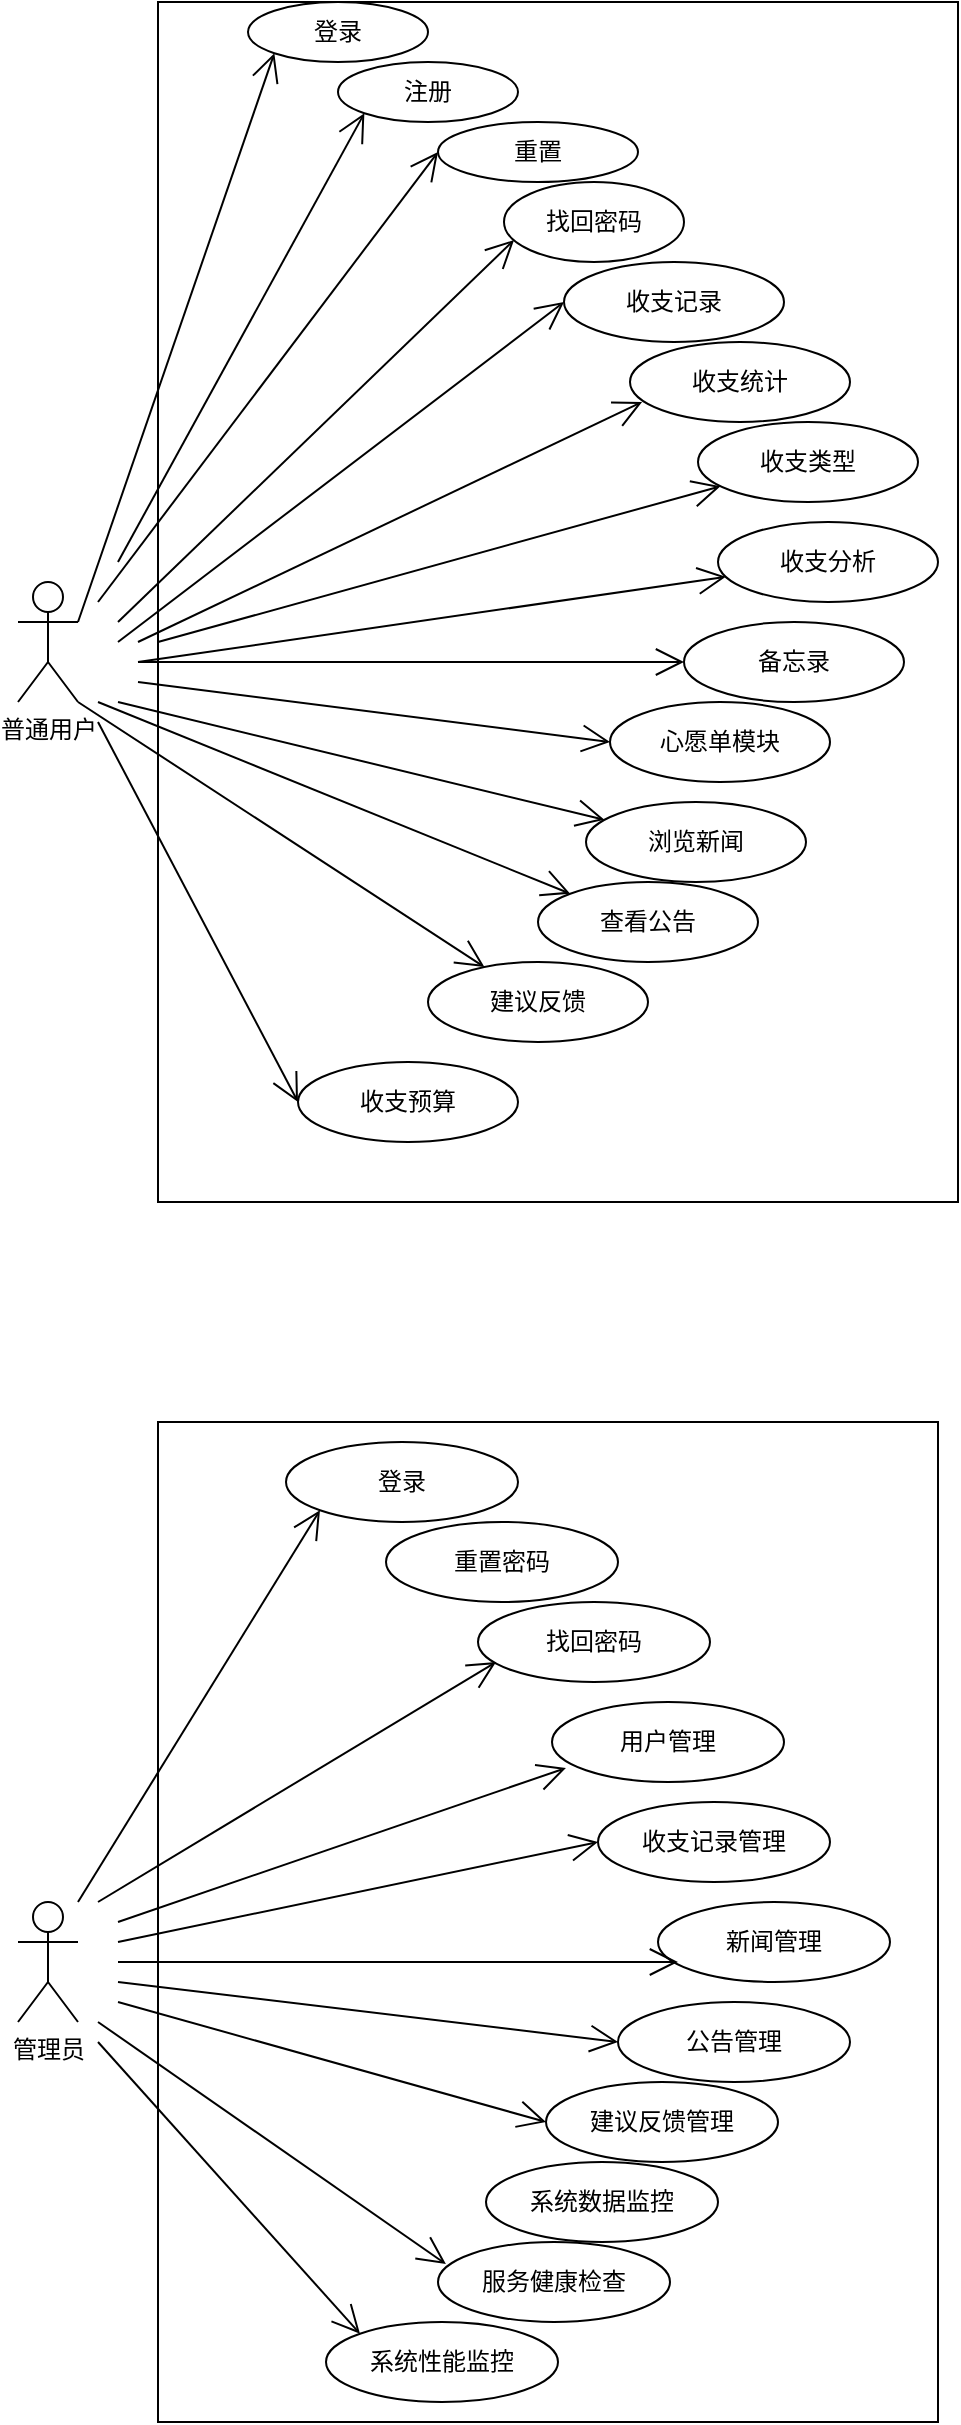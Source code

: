 <mxfile version="16.6.2" type="device"><diagram id="5yyRH4bpGQ9PjgFR3slN" name="第 1 页"><mxGraphModel dx="1422" dy="761" grid="1" gridSize="10" guides="1" tooltips="1" connect="1" arrows="1" fold="1" page="1" pageScale="1" pageWidth="827" pageHeight="1169" math="0" shadow="0"><root><mxCell id="0"/><mxCell id="1" parent="0"/><mxCell id="L-kwAEadHp4WLbb3Rv4o-1" value="普通用户" style="shape=umlActor;verticalLabelPosition=bottom;verticalAlign=top;html=1;" parent="1" vertex="1"><mxGeometry x="130" y="380" width="30" height="60" as="geometry"/></mxCell><mxCell id="L-kwAEadHp4WLbb3Rv4o-3" value="" style="html=1;" parent="1" vertex="1"><mxGeometry x="200" y="90" width="400" height="600" as="geometry"/></mxCell><mxCell id="L-kwAEadHp4WLbb3Rv4o-5" value="注册" style="ellipse;whiteSpace=wrap;html=1;" parent="1" vertex="1"><mxGeometry x="290" y="120" width="90" height="30" as="geometry"/></mxCell><mxCell id="L-kwAEadHp4WLbb3Rv4o-6" value="重置" style="ellipse;whiteSpace=wrap;html=1;" parent="1" vertex="1"><mxGeometry x="340" y="150" width="100" height="30" as="geometry"/></mxCell><mxCell id="L-kwAEadHp4WLbb3Rv4o-12" value="找回密码" style="ellipse;whiteSpace=wrap;html=1;" parent="1" vertex="1"><mxGeometry x="373" y="180" width="90" height="40" as="geometry"/></mxCell><mxCell id="L-kwAEadHp4WLbb3Rv4o-13" value="收支记录" style="ellipse;whiteSpace=wrap;html=1;" parent="1" vertex="1"><mxGeometry x="403" y="220" width="110" height="40" as="geometry"/></mxCell><mxCell id="L-kwAEadHp4WLbb3Rv4o-14" value="浏览新闻" style="ellipse;whiteSpace=wrap;html=1;" parent="1" vertex="1"><mxGeometry x="414" y="490" width="110" height="40" as="geometry"/></mxCell><mxCell id="L-kwAEadHp4WLbb3Rv4o-15" value="收支预算" style="ellipse;whiteSpace=wrap;html=1;" parent="1" vertex="1"><mxGeometry x="270" y="620" width="110" height="40" as="geometry"/></mxCell><mxCell id="L-kwAEadHp4WLbb3Rv4o-16" value="收支统计" style="ellipse;whiteSpace=wrap;html=1;" parent="1" vertex="1"><mxGeometry x="436" y="260" width="110" height="40" as="geometry"/></mxCell><mxCell id="L-kwAEadHp4WLbb3Rv4o-17" value="备忘录" style="ellipse;whiteSpace=wrap;html=1;" parent="1" vertex="1"><mxGeometry x="463" y="400" width="110" height="40" as="geometry"/></mxCell><mxCell id="L-kwAEadHp4WLbb3Rv4o-18" value="查看公告" style="ellipse;whiteSpace=wrap;html=1;" parent="1" vertex="1"><mxGeometry x="390" y="530" width="110" height="40" as="geometry"/></mxCell><mxCell id="L-kwAEadHp4WLbb3Rv4o-19" value="心愿单模块" style="ellipse;whiteSpace=wrap;html=1;" parent="1" vertex="1"><mxGeometry x="426" y="440" width="110" height="40" as="geometry"/></mxCell><mxCell id="L-kwAEadHp4WLbb3Rv4o-20" value="建议反馈" style="ellipse;whiteSpace=wrap;html=1;" parent="1" vertex="1"><mxGeometry x="335" y="570" width="110" height="40" as="geometry"/></mxCell><mxCell id="L-kwAEadHp4WLbb3Rv4o-23" value="登录" style="ellipse;whiteSpace=wrap;html=1;" parent="1" vertex="1"><mxGeometry x="245" y="90" width="90" height="30" as="geometry"/></mxCell><mxCell id="L-kwAEadHp4WLbb3Rv4o-35" value="" style="endArrow=open;endFill=1;endSize=12;html=1;rounded=0;exitX=1;exitY=0.333;exitDx=0;exitDy=0;exitPerimeter=0;entryX=0;entryY=1;entryDx=0;entryDy=0;" parent="1" source="L-kwAEadHp4WLbb3Rv4o-1" target="L-kwAEadHp4WLbb3Rv4o-23" edge="1"><mxGeometry width="160" relative="1" as="geometry"><mxPoint x="330" y="390" as="sourcePoint"/><mxPoint x="490" y="390" as="targetPoint"/></mxGeometry></mxCell><mxCell id="L-kwAEadHp4WLbb3Rv4o-37" value="" style="endArrow=open;endFill=1;endSize=12;html=1;rounded=0;entryX=0;entryY=1;entryDx=0;entryDy=0;" parent="1" target="L-kwAEadHp4WLbb3Rv4o-5" edge="1"><mxGeometry width="160" relative="1" as="geometry"><mxPoint x="180" y="370" as="sourcePoint"/><mxPoint x="283.18" y="155.607" as="targetPoint"/></mxGeometry></mxCell><mxCell id="L-kwAEadHp4WLbb3Rv4o-38" value="" style="endArrow=open;endFill=1;endSize=12;html=1;rounded=0;entryX=0;entryY=0.5;entryDx=0;entryDy=0;" parent="1" target="L-kwAEadHp4WLbb3Rv4o-15" edge="1"><mxGeometry width="160" relative="1" as="geometry"><mxPoint x="170" y="450" as="sourcePoint"/><mxPoint x="293.18" y="165.607" as="targetPoint"/></mxGeometry></mxCell><mxCell id="L-kwAEadHp4WLbb3Rv4o-39" value="" style="endArrow=open;endFill=1;endSize=12;html=1;rounded=0;entryX=0;entryY=0.5;entryDx=0;entryDy=0;" parent="1" target="L-kwAEadHp4WLbb3Rv4o-6" edge="1"><mxGeometry width="160" relative="1" as="geometry"><mxPoint x="170" y="390" as="sourcePoint"/><mxPoint x="303.18" y="175.607" as="targetPoint"/></mxGeometry></mxCell><mxCell id="L-kwAEadHp4WLbb3Rv4o-40" value="" style="endArrow=open;endFill=1;endSize=12;html=1;rounded=0;entryX=0.056;entryY=0.725;entryDx=0;entryDy=0;entryPerimeter=0;" parent="1" target="L-kwAEadHp4WLbb3Rv4o-12" edge="1"><mxGeometry width="160" relative="1" as="geometry"><mxPoint x="180" y="400" as="sourcePoint"/><mxPoint x="313.18" y="185.607" as="targetPoint"/></mxGeometry></mxCell><mxCell id="L-kwAEadHp4WLbb3Rv4o-41" value="" style="endArrow=open;endFill=1;endSize=12;html=1;rounded=0;entryX=0;entryY=0.5;entryDx=0;entryDy=0;" parent="1" target="L-kwAEadHp4WLbb3Rv4o-13" edge="1"><mxGeometry width="160" relative="1" as="geometry"><mxPoint x="180" y="410" as="sourcePoint"/><mxPoint x="323.18" y="195.607" as="targetPoint"/></mxGeometry></mxCell><mxCell id="L-kwAEadHp4WLbb3Rv4o-42" value="" style="endArrow=open;endFill=1;endSize=12;html=1;rounded=0;entryX=0.055;entryY=0.75;entryDx=0;entryDy=0;entryPerimeter=0;" parent="1" target="L-kwAEadHp4WLbb3Rv4o-16" edge="1"><mxGeometry width="160" relative="1" as="geometry"><mxPoint x="190" y="410" as="sourcePoint"/><mxPoint x="333.18" y="205.607" as="targetPoint"/></mxGeometry></mxCell><mxCell id="L-kwAEadHp4WLbb3Rv4o-43" value="" style="endArrow=open;endFill=1;endSize=12;html=1;rounded=0;entryX=0;entryY=0.5;entryDx=0;entryDy=0;" parent="1" target="L-kwAEadHp4WLbb3Rv4o-17" edge="1"><mxGeometry width="160" relative="1" as="geometry"><mxPoint x="190" y="420" as="sourcePoint"/><mxPoint x="343.18" y="215.607" as="targetPoint"/></mxGeometry></mxCell><mxCell id="L-kwAEadHp4WLbb3Rv4o-44" value="" style="endArrow=open;endFill=1;endSize=12;html=1;rounded=0;entryX=0;entryY=0.5;entryDx=0;entryDy=0;" parent="1" target="L-kwAEadHp4WLbb3Rv4o-19" edge="1"><mxGeometry width="160" relative="1" as="geometry"><mxPoint x="190" y="430" as="sourcePoint"/><mxPoint x="353.18" y="225.607" as="targetPoint"/></mxGeometry></mxCell><mxCell id="L-kwAEadHp4WLbb3Rv4o-45" value="" style="endArrow=open;endFill=1;endSize=12;html=1;rounded=0;" parent="1" target="L-kwAEadHp4WLbb3Rv4o-14" edge="1"><mxGeometry width="160" relative="1" as="geometry"><mxPoint x="180" y="440" as="sourcePoint"/><mxPoint x="363.18" y="235.607" as="targetPoint"/></mxGeometry></mxCell><mxCell id="L-kwAEadHp4WLbb3Rv4o-46" value="" style="endArrow=open;endFill=1;endSize=12;html=1;rounded=0;entryX=0;entryY=0;entryDx=0;entryDy=0;" parent="1" target="L-kwAEadHp4WLbb3Rv4o-18" edge="1"><mxGeometry width="160" relative="1" as="geometry"><mxPoint x="170" y="440" as="sourcePoint"/><mxPoint x="373.18" y="245.607" as="targetPoint"/></mxGeometry></mxCell><mxCell id="L-kwAEadHp4WLbb3Rv4o-47" value="" style="endArrow=open;endFill=1;endSize=12;html=1;rounded=0;exitX=1;exitY=1;exitDx=0;exitDy=0;exitPerimeter=0;" parent="1" source="L-kwAEadHp4WLbb3Rv4o-1" target="L-kwAEadHp4WLbb3Rv4o-20" edge="1"><mxGeometry width="160" relative="1" as="geometry"><mxPoint x="280" y="520" as="sourcePoint"/><mxPoint x="383.18" y="255.607" as="targetPoint"/></mxGeometry></mxCell><mxCell id="L-kwAEadHp4WLbb3Rv4o-48" value="" style="html=1;" parent="1" vertex="1"><mxGeometry x="200" y="800" width="390" height="500" as="geometry"/></mxCell><mxCell id="L-kwAEadHp4WLbb3Rv4o-49" value="管理员" style="shape=umlActor;verticalLabelPosition=bottom;verticalAlign=top;html=1;" parent="1" vertex="1"><mxGeometry x="130" y="1040" width="30" height="60" as="geometry"/></mxCell><mxCell id="L-kwAEadHp4WLbb3Rv4o-50" value="登录" style="ellipse;whiteSpace=wrap;html=1;" parent="1" vertex="1"><mxGeometry x="264" y="810" width="116" height="40" as="geometry"/></mxCell><mxCell id="L-kwAEadHp4WLbb3Rv4o-51" value="公告管理" style="ellipse;whiteSpace=wrap;html=1;" parent="1" vertex="1"><mxGeometry x="430" y="1090" width="116" height="40" as="geometry"/></mxCell><mxCell id="L-kwAEadHp4WLbb3Rv4o-52" value="找回密码" style="ellipse;whiteSpace=wrap;html=1;" parent="1" vertex="1"><mxGeometry x="360" y="890" width="116" height="40" as="geometry"/></mxCell><mxCell id="L-kwAEadHp4WLbb3Rv4o-53" value="用户管理" style="ellipse;whiteSpace=wrap;html=1;" parent="1" vertex="1"><mxGeometry x="397" y="940" width="116" height="40" as="geometry"/></mxCell><mxCell id="L-kwAEadHp4WLbb3Rv4o-54" value="收支记录管理" style="ellipse;whiteSpace=wrap;html=1;" parent="1" vertex="1"><mxGeometry x="420" y="990" width="116" height="40" as="geometry"/></mxCell><mxCell id="L-kwAEadHp4WLbb3Rv4o-55" value="新闻管理" style="ellipse;whiteSpace=wrap;html=1;" parent="1" vertex="1"><mxGeometry x="450" y="1040" width="116" height="40" as="geometry"/></mxCell><mxCell id="L-kwAEadHp4WLbb3Rv4o-56" value="重置密码" style="ellipse;whiteSpace=wrap;html=1;" parent="1" vertex="1"><mxGeometry x="314" y="850" width="116" height="40" as="geometry"/></mxCell><mxCell id="L-kwAEadHp4WLbb3Rv4o-57" value="建议反馈管理" style="ellipse;whiteSpace=wrap;html=1;" parent="1" vertex="1"><mxGeometry x="394" y="1130" width="116" height="40" as="geometry"/></mxCell><mxCell id="L-kwAEadHp4WLbb3Rv4o-58" value="系统数据监控" style="ellipse;whiteSpace=wrap;html=1;" parent="1" vertex="1"><mxGeometry x="364" y="1170" width="116" height="40" as="geometry"/></mxCell><mxCell id="L-kwAEadHp4WLbb3Rv4o-59" value="服务健康检查" style="ellipse;whiteSpace=wrap;html=1;" parent="1" vertex="1"><mxGeometry x="340" y="1210" width="116" height="40" as="geometry"/></mxCell><mxCell id="L-kwAEadHp4WLbb3Rv4o-60" value="系统性能监控" style="ellipse;whiteSpace=wrap;html=1;" parent="1" vertex="1"><mxGeometry x="284" y="1250" width="116" height="40" as="geometry"/></mxCell><mxCell id="L-kwAEadHp4WLbb3Rv4o-62" value="" style="endArrow=open;endFill=1;endSize=12;html=1;rounded=0;entryX=0;entryY=1;entryDx=0;entryDy=0;" parent="1" target="L-kwAEadHp4WLbb3Rv4o-50" edge="1"><mxGeometry width="160" relative="1" as="geometry"><mxPoint x="160" y="1040" as="sourcePoint"/><mxPoint x="490" y="990" as="targetPoint"/></mxGeometry></mxCell><mxCell id="L-kwAEadHp4WLbb3Rv4o-63" value="" style="endArrow=open;endFill=1;endSize=12;html=1;rounded=0;entryX=0.078;entryY=0.75;entryDx=0;entryDy=0;entryPerimeter=0;" parent="1" target="L-kwAEadHp4WLbb3Rv4o-52" edge="1"><mxGeometry width="160" relative="1" as="geometry"><mxPoint x="170" y="1040" as="sourcePoint"/><mxPoint x="363.998" y="920.002" as="targetPoint"/></mxGeometry></mxCell><mxCell id="L-kwAEadHp4WLbb3Rv4o-64" value="" style="endArrow=open;endFill=1;endSize=12;html=1;rounded=0;entryX=0;entryY=0.5;entryDx=0;entryDy=0;" parent="1" target="L-kwAEadHp4WLbb3Rv4o-51" edge="1"><mxGeometry width="160" relative="1" as="geometry"><mxPoint x="180" y="1080" as="sourcePoint"/><mxPoint x="300.988" y="864.142" as="targetPoint"/></mxGeometry></mxCell><mxCell id="L-kwAEadHp4WLbb3Rv4o-65" value="" style="endArrow=open;endFill=1;endSize=12;html=1;rounded=0;entryX=0;entryY=0.5;entryDx=0;entryDy=0;" parent="1" target="L-kwAEadHp4WLbb3Rv4o-57" edge="1"><mxGeometry width="160" relative="1" as="geometry"><mxPoint x="180" y="1090" as="sourcePoint"/><mxPoint x="310.988" y="874.142" as="targetPoint"/></mxGeometry></mxCell><mxCell id="L-kwAEadHp4WLbb3Rv4o-66" value="" style="endArrow=open;endFill=1;endSize=12;html=1;rounded=0;entryX=0.034;entryY=0.275;entryDx=0;entryDy=0;entryPerimeter=0;" parent="1" target="L-kwAEadHp4WLbb3Rv4o-59" edge="1"><mxGeometry width="160" relative="1" as="geometry"><mxPoint x="170" y="1100" as="sourcePoint"/><mxPoint x="320.988" y="884.142" as="targetPoint"/></mxGeometry></mxCell><mxCell id="L-kwAEadHp4WLbb3Rv4o-67" value="" style="endArrow=open;endFill=1;endSize=12;html=1;rounded=0;entryX=0;entryY=0;entryDx=0;entryDy=0;" parent="1" target="L-kwAEadHp4WLbb3Rv4o-60" edge="1"><mxGeometry width="160" relative="1" as="geometry"><mxPoint x="170" y="1110" as="sourcePoint"/><mxPoint x="330.988" y="894.142" as="targetPoint"/></mxGeometry></mxCell><mxCell id="L-kwAEadHp4WLbb3Rv4o-68" value="" style="endArrow=open;endFill=1;endSize=12;html=1;rounded=0;entryX=0.06;entryY=0.825;entryDx=0;entryDy=0;entryPerimeter=0;" parent="1" target="L-kwAEadHp4WLbb3Rv4o-53" edge="1"><mxGeometry width="160" relative="1" as="geometry"><mxPoint x="180" y="1050" as="sourcePoint"/><mxPoint x="300.988" y="864.142" as="targetPoint"/></mxGeometry></mxCell><mxCell id="L-kwAEadHp4WLbb3Rv4o-69" value="" style="endArrow=open;endFill=1;endSize=12;html=1;rounded=0;entryX=0;entryY=0.5;entryDx=0;entryDy=0;" parent="1" target="L-kwAEadHp4WLbb3Rv4o-54" edge="1"><mxGeometry width="160" relative="1" as="geometry"><mxPoint x="180" y="1060" as="sourcePoint"/><mxPoint x="310.988" y="874.142" as="targetPoint"/></mxGeometry></mxCell><mxCell id="L-kwAEadHp4WLbb3Rv4o-70" value="" style="endArrow=open;endFill=1;endSize=12;html=1;rounded=0;entryX=0.086;entryY=0.75;entryDx=0;entryDy=0;entryPerimeter=0;" parent="1" target="L-kwAEadHp4WLbb3Rv4o-55" edge="1"><mxGeometry width="160" relative="1" as="geometry"><mxPoint x="180" y="1070" as="sourcePoint"/><mxPoint x="320.988" y="884.142" as="targetPoint"/></mxGeometry></mxCell><mxCell id="L-kwAEadHp4WLbb3Rv4o-71" value="收支分析" style="ellipse;whiteSpace=wrap;html=1;" parent="1" vertex="1"><mxGeometry x="480" y="350" width="110" height="40" as="geometry"/></mxCell><mxCell id="L-kwAEadHp4WLbb3Rv4o-73" value="" style="endArrow=open;endFill=1;endSize=12;html=1;rounded=0;" parent="1" target="L-kwAEadHp4WLbb3Rv4o-71" edge="1"><mxGeometry width="160" relative="1" as="geometry"><mxPoint x="190" y="420" as="sourcePoint"/><mxPoint x="500" y="360" as="targetPoint"/></mxGeometry></mxCell><mxCell id="A2Vx2RQUTZaJUpQf_Yc7-1" value="收支类型" style="ellipse;whiteSpace=wrap;html=1;" vertex="1" parent="1"><mxGeometry x="470" y="300" width="110" height="40" as="geometry"/></mxCell><mxCell id="A2Vx2RQUTZaJUpQf_Yc7-3" value="" style="endArrow=open;endFill=1;endSize=12;html=1;rounded=0;fontSize=18;" edge="1" parent="1" target="A2Vx2RQUTZaJUpQf_Yc7-1"><mxGeometry width="160" relative="1" as="geometry"><mxPoint x="200" y="410" as="sourcePoint"/><mxPoint x="490" y="390" as="targetPoint"/></mxGeometry></mxCell></root></mxGraphModel></diagram></mxfile>